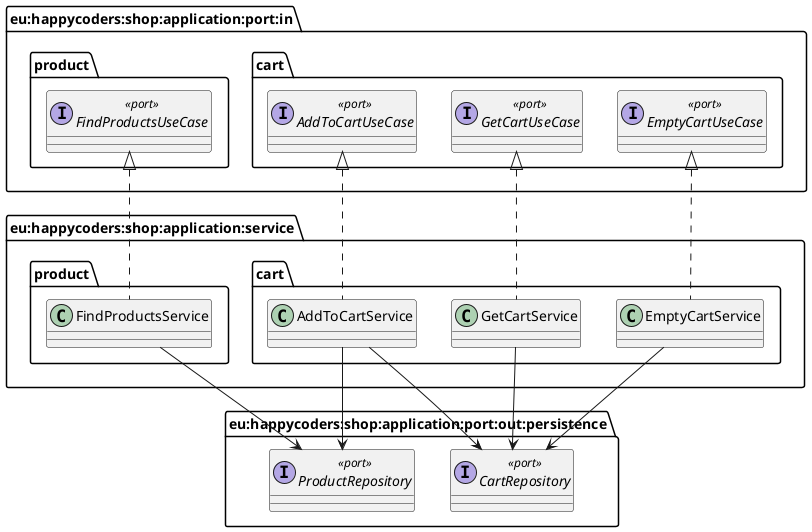 @startuml
package "eu:happycoders:shop:application:port:in" {
    package "cart" {
        interface EmptyCartUseCase<<port>> {}
        interface GetCartUseCase<<port>> {}
        interface AddToCartUseCase<<port>> {}
    }
    package "product" {
        interface FindProductsUseCase<<port>> {}
    }
}

package "eu:happycoders:shop:application:service" {
    package "cart" {
        EmptyCartUseCase <|.. EmptyCartService
        GetCartUseCase <|.. GetCartService
        AddToCartUseCase <|.. AddToCartService
    }
    package "product" {
        FindProductsUseCase <|.. FindProductsService
    }
}

package "eu:happycoders:shop:application:port:out:persistence" {
        interface CartRepository<<port>>
        interface ProductRepository<<port>>

        AddToCartService --> CartRepository
        AddToCartService --> ProductRepository
        EmptyCartService --> CartRepository
        GetCartService --> CartRepository

        FindProductsService --> ProductRepository
}
@enduml